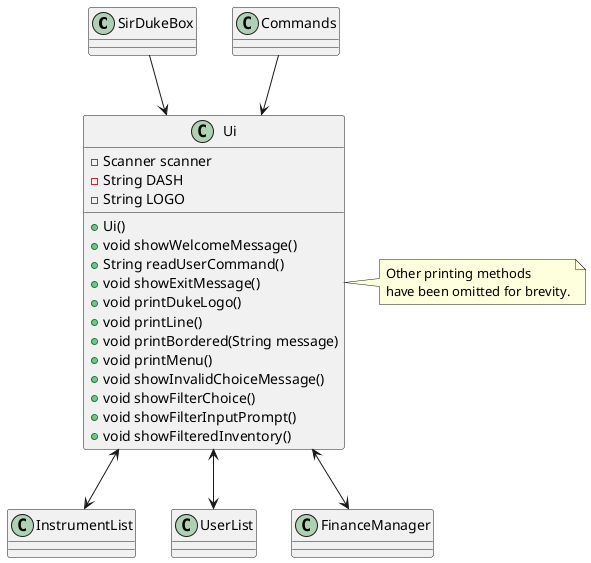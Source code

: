 @startuml

SirDukeBox --> Ui
Commands --> Ui

class Ui {
    - Scanner scanner
    - String DASH
    - String LOGO

    + Ui()
    + void showWelcomeMessage()
    + String readUserCommand()
    + void showExitMessage()
    + void printDukeLogo()
    + void printLine()
    + void printBordered(String message)
    + void printMenu()
    + void showInvalidChoiceMessage()
    + void showFilterChoice()
    + void showFilterInputPrompt()
    + void showFilteredInventory()
}



Ui <--> InstrumentList
Ui <--> UserList
Ui <--> FinanceManager


note right of Ui
    Other printing methods
    have been omitted for brevity.
end note

@enduml
